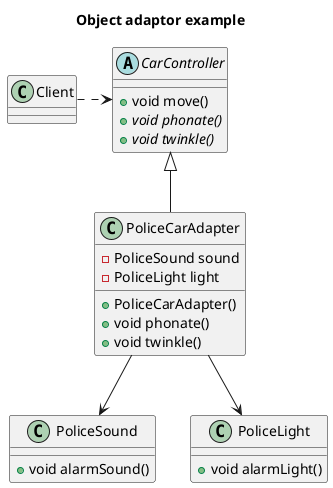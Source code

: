 @startuml

title Object adaptor example

' Target
abstract class CarController {
+void move()
+{abstract} void phonate()
+{abstract} void twinkle()
}

class PoliceCarAdapter extends CarController {
-PoliceSound sound
-PoliceLight light
+PoliceCarAdapter()
+void phonate()
+void twinkle()
}

class PoliceSound {
+void alarmSound()
}

class PoliceLight {
+void alarmLight()
}

class Client{
}

PoliceCarAdapter --> PoliceSound
PoliceCarAdapter --> PoliceLight
Client .right.> CarController


@enduml